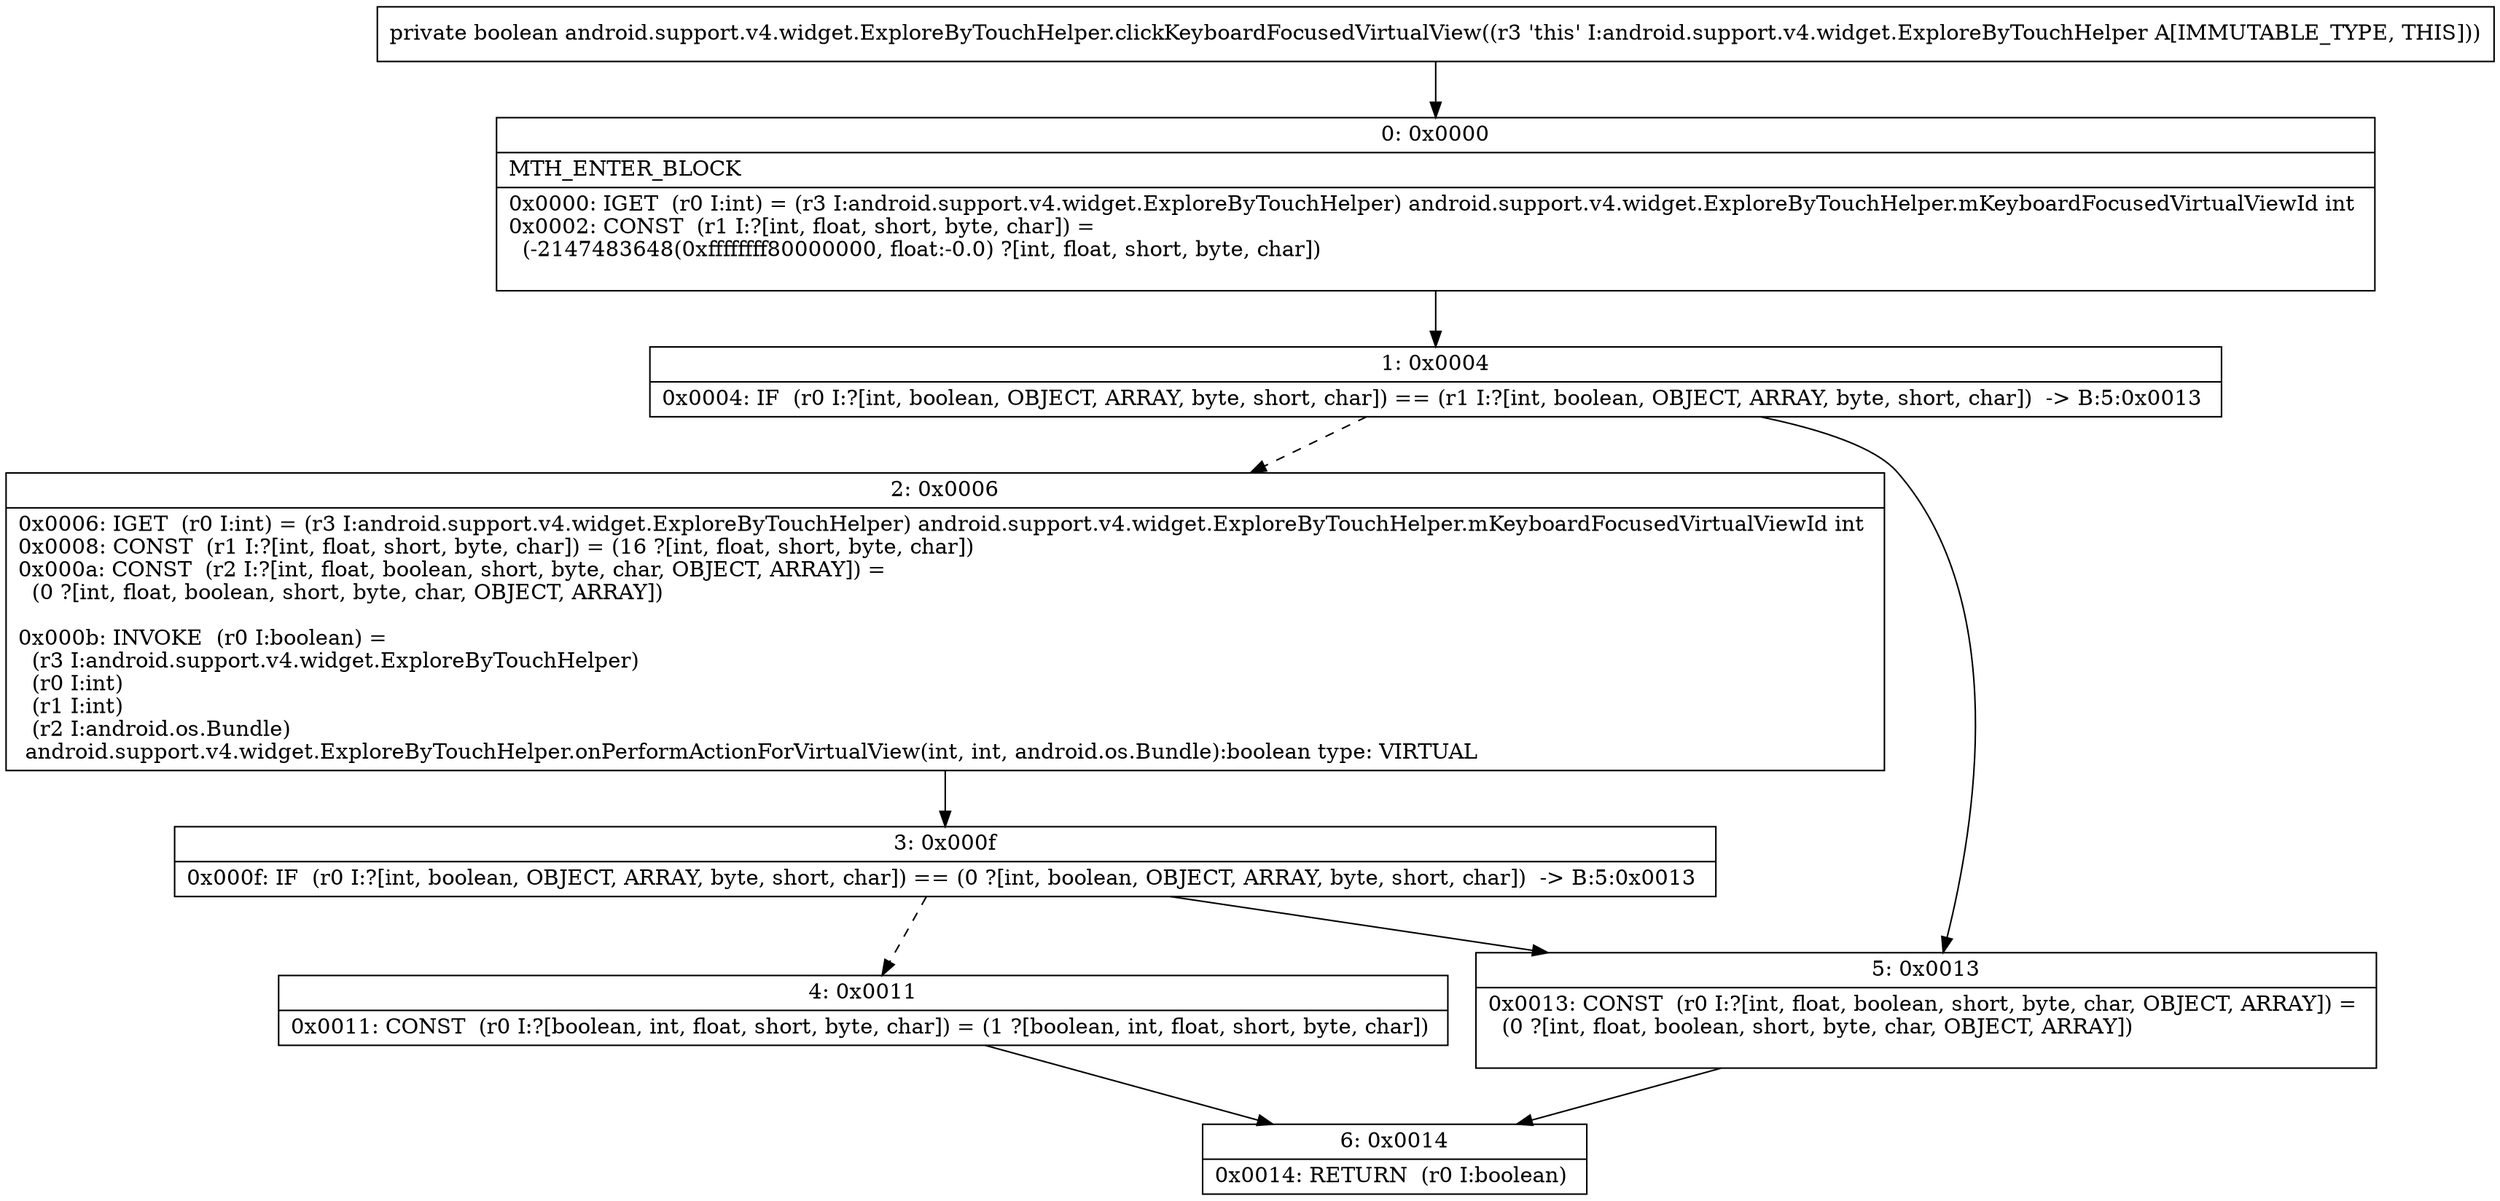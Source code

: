 digraph "CFG forandroid.support.v4.widget.ExploreByTouchHelper.clickKeyboardFocusedVirtualView()Z" {
Node_0 [shape=record,label="{0\:\ 0x0000|MTH_ENTER_BLOCK\l|0x0000: IGET  (r0 I:int) = (r3 I:android.support.v4.widget.ExploreByTouchHelper) android.support.v4.widget.ExploreByTouchHelper.mKeyboardFocusedVirtualViewId int \l0x0002: CONST  (r1 I:?[int, float, short, byte, char]) = \l  (\-2147483648(0xffffffff80000000, float:\-0.0) ?[int, float, short, byte, char])\l \l}"];
Node_1 [shape=record,label="{1\:\ 0x0004|0x0004: IF  (r0 I:?[int, boolean, OBJECT, ARRAY, byte, short, char]) == (r1 I:?[int, boolean, OBJECT, ARRAY, byte, short, char])  \-\> B:5:0x0013 \l}"];
Node_2 [shape=record,label="{2\:\ 0x0006|0x0006: IGET  (r0 I:int) = (r3 I:android.support.v4.widget.ExploreByTouchHelper) android.support.v4.widget.ExploreByTouchHelper.mKeyboardFocusedVirtualViewId int \l0x0008: CONST  (r1 I:?[int, float, short, byte, char]) = (16 ?[int, float, short, byte, char]) \l0x000a: CONST  (r2 I:?[int, float, boolean, short, byte, char, OBJECT, ARRAY]) = \l  (0 ?[int, float, boolean, short, byte, char, OBJECT, ARRAY])\l \l0x000b: INVOKE  (r0 I:boolean) = \l  (r3 I:android.support.v4.widget.ExploreByTouchHelper)\l  (r0 I:int)\l  (r1 I:int)\l  (r2 I:android.os.Bundle)\l android.support.v4.widget.ExploreByTouchHelper.onPerformActionForVirtualView(int, int, android.os.Bundle):boolean type: VIRTUAL \l}"];
Node_3 [shape=record,label="{3\:\ 0x000f|0x000f: IF  (r0 I:?[int, boolean, OBJECT, ARRAY, byte, short, char]) == (0 ?[int, boolean, OBJECT, ARRAY, byte, short, char])  \-\> B:5:0x0013 \l}"];
Node_4 [shape=record,label="{4\:\ 0x0011|0x0011: CONST  (r0 I:?[boolean, int, float, short, byte, char]) = (1 ?[boolean, int, float, short, byte, char]) \l}"];
Node_5 [shape=record,label="{5\:\ 0x0013|0x0013: CONST  (r0 I:?[int, float, boolean, short, byte, char, OBJECT, ARRAY]) = \l  (0 ?[int, float, boolean, short, byte, char, OBJECT, ARRAY])\l \l}"];
Node_6 [shape=record,label="{6\:\ 0x0014|0x0014: RETURN  (r0 I:boolean) \l}"];
MethodNode[shape=record,label="{private boolean android.support.v4.widget.ExploreByTouchHelper.clickKeyboardFocusedVirtualView((r3 'this' I:android.support.v4.widget.ExploreByTouchHelper A[IMMUTABLE_TYPE, THIS])) }"];
MethodNode -> Node_0;
Node_0 -> Node_1;
Node_1 -> Node_2[style=dashed];
Node_1 -> Node_5;
Node_2 -> Node_3;
Node_3 -> Node_4[style=dashed];
Node_3 -> Node_5;
Node_4 -> Node_6;
Node_5 -> Node_6;
}

